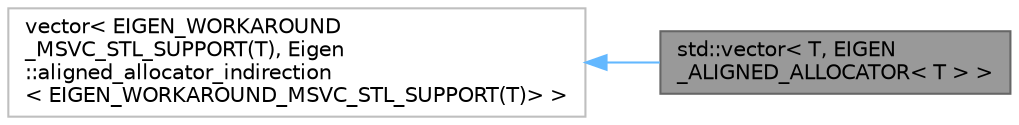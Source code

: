 digraph "std::vector&lt; T, EIGEN_ALIGNED_ALLOCATOR&lt; T &gt; &gt;"
{
 // LATEX_PDF_SIZE
  bgcolor="transparent";
  edge [fontname=Helvetica,fontsize=10,labelfontname=Helvetica,labelfontsize=10];
  node [fontname=Helvetica,fontsize=10,shape=box,height=0.2,width=0.4];
  rankdir="LR";
  Node1 [id="Node000001",label="std::vector\< T, EIGEN\l_ALIGNED_ALLOCATOR\< T \> \>",height=0.2,width=0.4,color="gray40", fillcolor="grey60", style="filled", fontcolor="black",tooltip=" "];
  Node2 -> Node1 [id="edge2_Node000001_Node000002",dir="back",color="steelblue1",style="solid",tooltip=" "];
  Node2 [id="Node000002",label="vector\< EIGEN_WORKAROUND\l_MSVC_STL_SUPPORT(T), Eigen\l::aligned_allocator_indirection\l\< EIGEN_WORKAROUND_MSVC_STL_SUPPORT(T)\> \>",height=0.2,width=0.4,color="grey75", fillcolor="white", style="filled",tooltip=" "];
}
